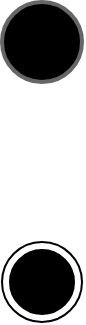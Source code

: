 <mxfile version="28.1.0">
  <diagram name="Trang-1" id="hkHy-YGDt-UhT3pZUycg">
    <mxGraphModel dx="1426" dy="751" grid="1" gridSize="10" guides="1" tooltips="1" connect="1" arrows="1" fold="1" page="1" pageScale="1" pageWidth="1169" pageHeight="827" background="none" math="0" shadow="0">
      <root>
        <mxCell id="0" />
        <mxCell id="1" parent="0" />
        <mxCell id="-FLB4UagejfchaIFmIVc-1" value="" style="ellipse;html=1;shape=endState;strokeColor=light-dark(#000000, #959595);fillColor=#000000;gradientColor=light-dark(#000000, #535353);" vertex="1" parent="1">
          <mxGeometry x="120" y="680" width="40" height="40" as="geometry" />
        </mxCell>
        <mxCell id="-FLB4UagejfchaIFmIVc-2" value="" style="strokeWidth=2;html=1;shape=mxgraph.flowchart.start_2;whiteSpace=wrap;fillColor=#000000;gradientColor=default;strokeColor=#666666;" vertex="1" parent="1">
          <mxGeometry x="120" y="560" width="40" height="40" as="geometry" />
        </mxCell>
      </root>
    </mxGraphModel>
  </diagram>
</mxfile>
